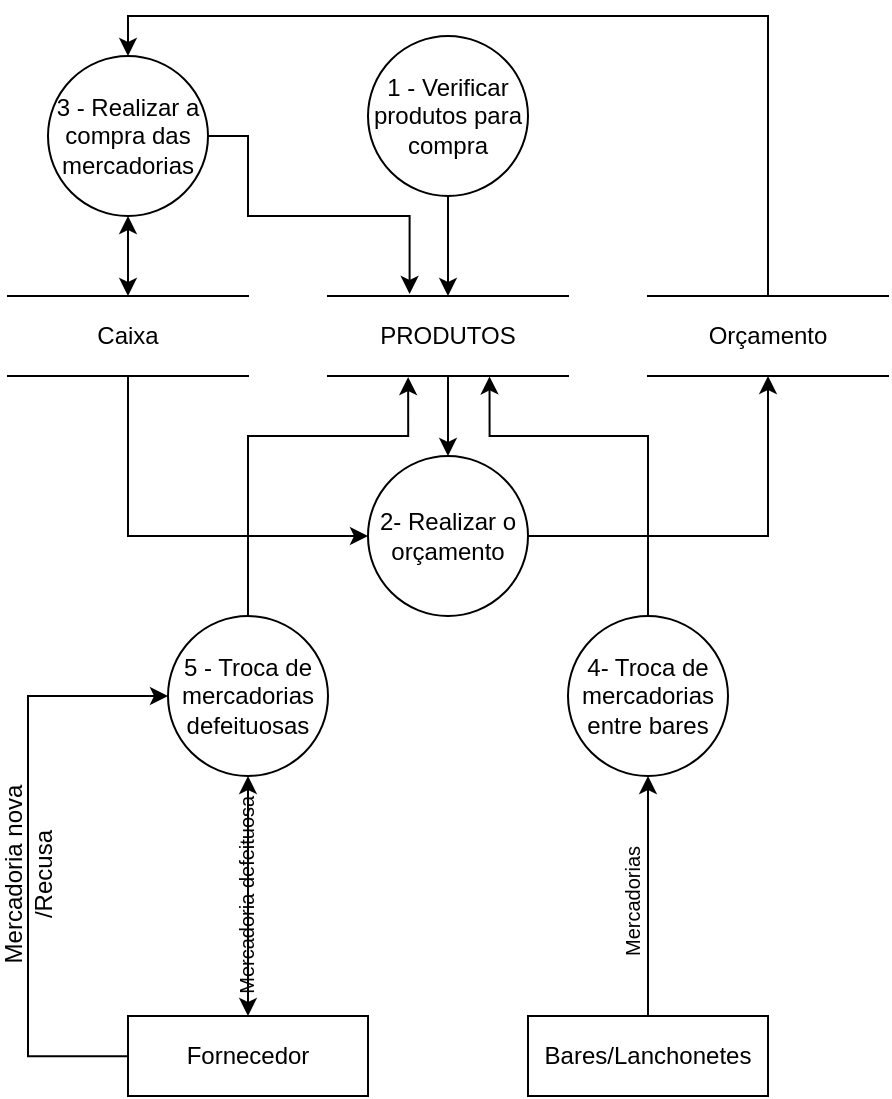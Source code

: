 <mxfile version="12.9.8" type="device"><diagram id="JR5-yKG_D1q2GUw1KWqf" name="Page-1"><mxGraphModel dx="1108" dy="433" grid="1" gridSize="10" guides="1" tooltips="1" connect="1" arrows="1" fold="1" page="1" pageScale="1" pageWidth="1169" pageHeight="827" math="0" shadow="0"><root><mxCell id="0"/><mxCell id="1" parent="0"/><mxCell id="veqbe7Npe6lUpJ3kkmxu-10" value="" style="edgeStyle=orthogonalEdgeStyle;rounded=0;orthogonalLoop=1;jettySize=auto;html=1;" parent="1" source="veqbe7Npe6lUpJ3kkmxu-1" target="veqbe7Npe6lUpJ3kkmxu-7" edge="1"><mxGeometry relative="1" as="geometry"/></mxCell><mxCell id="veqbe7Npe6lUpJ3kkmxu-1" value="&lt;font style=&quot;vertical-align: inherit&quot;&gt;&lt;font style=&quot;vertical-align: inherit&quot;&gt;1 - Verificar produtos para compra&lt;br&gt;&lt;/font&gt;&lt;/font&gt;" style="ellipse;whiteSpace=wrap;html=1;aspect=fixed;" parent="1" vertex="1"><mxGeometry x="500" y="190" width="80" height="80" as="geometry"/></mxCell><mxCell id="veqbe7Npe6lUpJ3kkmxu-15" value="" style="edgeStyle=orthogonalEdgeStyle;rounded=0;orthogonalLoop=1;jettySize=auto;html=1;entryX=0.5;entryY=1;entryDx=0;entryDy=0;" parent="1" source="veqbe7Npe6lUpJ3kkmxu-2" target="veqbe7Npe6lUpJ3kkmxu-8" edge="1"><mxGeometry relative="1" as="geometry"><mxPoint x="700" y="440" as="targetPoint"/></mxGeometry></mxCell><mxCell id="veqbe7Npe6lUpJ3kkmxu-2" value="&lt;font style=&quot;vertical-align: inherit&quot;&gt;&lt;font style=&quot;vertical-align: inherit&quot;&gt;2- Realizar o orçamento&lt;/font&gt;&lt;/font&gt;" style="ellipse;whiteSpace=wrap;html=1;aspect=fixed;" parent="1" vertex="1"><mxGeometry x="500" y="400" width="80" height="80" as="geometry"/></mxCell><mxCell id="veqbe7Npe6lUpJ3kkmxu-18" value="" style="edgeStyle=orthogonalEdgeStyle;rounded=0;orthogonalLoop=1;jettySize=auto;html=1;entryX=0.34;entryY=-0.025;entryDx=0;entryDy=0;entryPerimeter=0;exitX=1;exitY=0.5;exitDx=0;exitDy=0;" parent="1" source="veqbe7Npe6lUpJ3kkmxu-3" target="veqbe7Npe6lUpJ3kkmxu-7" edge="1"><mxGeometry relative="1" as="geometry"><Array as="points"><mxPoint x="440" y="240"/><mxPoint x="440" y="280"/><mxPoint x="521" y="280"/></Array></mxGeometry></mxCell><mxCell id="veqbe7Npe6lUpJ3kkmxu-3" value="&lt;font style=&quot;vertical-align: inherit&quot;&gt;&lt;font style=&quot;vertical-align: inherit&quot;&gt;3 - Realizar a compra das mercadorias&lt;/font&gt;&lt;/font&gt;" style="ellipse;whiteSpace=wrap;html=1;aspect=fixed;" parent="1" vertex="1"><mxGeometry x="340" y="200" width="80" height="80" as="geometry"/></mxCell><mxCell id="veqbe7Npe6lUpJ3kkmxu-22" value="" style="edgeStyle=orthogonalEdgeStyle;rounded=0;orthogonalLoop=1;jettySize=auto;html=1;startArrow=none;startFill=0;entryX=0.673;entryY=1.005;entryDx=0;entryDy=0;entryPerimeter=0;" parent="1" source="veqbe7Npe6lUpJ3kkmxu-4" target="veqbe7Npe6lUpJ3kkmxu-7" edge="1"><mxGeometry relative="1" as="geometry"><mxPoint x="640" y="380" as="targetPoint"/><Array as="points"><mxPoint x="640" y="390"/><mxPoint x="561" y="390"/></Array></mxGeometry></mxCell><mxCell id="veqbe7Npe6lUpJ3kkmxu-4" value="&lt;font style=&quot;vertical-align: inherit&quot;&gt;&lt;font style=&quot;vertical-align: inherit&quot;&gt;&lt;font style=&quot;vertical-align: inherit&quot;&gt;&lt;font style=&quot;vertical-align: inherit&quot;&gt;&lt;font style=&quot;vertical-align: inherit&quot;&gt;&lt;font style=&quot;vertical-align: inherit&quot;&gt;4- Troca de mercadorias entre bares&lt;/font&gt;&lt;/font&gt;&lt;/font&gt;&lt;/font&gt;&lt;/font&gt;&lt;/font&gt;" style="ellipse;whiteSpace=wrap;html=1;aspect=fixed;" parent="1" vertex="1"><mxGeometry x="600" y="480" width="80" height="80" as="geometry"/></mxCell><mxCell id="veqbe7Npe6lUpJ3kkmxu-25" value="" style="edgeStyle=orthogonalEdgeStyle;rounded=0;orthogonalLoop=1;jettySize=auto;html=1;startArrow=none;startFill=0;entryX=0.334;entryY=1.014;entryDx=0;entryDy=0;entryPerimeter=0;" parent="1" source="veqbe7Npe6lUpJ3kkmxu-5" target="veqbe7Npe6lUpJ3kkmxu-7" edge="1"><mxGeometry relative="1" as="geometry"><mxPoint x="440" y="380" as="targetPoint"/><Array as="points"><mxPoint x="440" y="390"/><mxPoint x="520" y="390"/></Array></mxGeometry></mxCell><mxCell id="veqbe7Npe6lUpJ3kkmxu-5" value="5 - Troca de mercadorias defeituosas" style="ellipse;whiteSpace=wrap;html=1;aspect=fixed;" parent="1" vertex="1"><mxGeometry x="400" y="480" width="80" height="80" as="geometry"/></mxCell><mxCell id="veqbe7Npe6lUpJ3kkmxu-13" value="" style="edgeStyle=orthogonalEdgeStyle;rounded=0;orthogonalLoop=1;jettySize=auto;html=1;" parent="1" source="veqbe7Npe6lUpJ3kkmxu-7" target="veqbe7Npe6lUpJ3kkmxu-2" edge="1"><mxGeometry relative="1" as="geometry"/></mxCell><mxCell id="veqbe7Npe6lUpJ3kkmxu-7" value="PRODUTOS" style="shape=partialRectangle;whiteSpace=wrap;html=1;left=0;right=0;fillColor=none;" parent="1" vertex="1"><mxGeometry x="480" y="320" width="120" height="40" as="geometry"/></mxCell><mxCell id="veqbe7Npe6lUpJ3kkmxu-20" value="" style="edgeStyle=orthogonalEdgeStyle;rounded=0;orthogonalLoop=1;jettySize=auto;html=1;startArrow=none;startFill=0;entryX=0.5;entryY=0;entryDx=0;entryDy=0;" parent="1" source="veqbe7Npe6lUpJ3kkmxu-8" target="veqbe7Npe6lUpJ3kkmxu-3" edge="1"><mxGeometry relative="1" as="geometry"><mxPoint x="380" y="170" as="targetPoint"/><Array as="points"><mxPoint x="700" y="180"/><mxPoint x="380" y="180"/></Array></mxGeometry></mxCell><mxCell id="veqbe7Npe6lUpJ3kkmxu-8" value="Orçamento" style="shape=partialRectangle;whiteSpace=wrap;html=1;left=0;right=0;fillColor=none;" parent="1" vertex="1"><mxGeometry x="640" y="320" width="120" height="40" as="geometry"/></mxCell><mxCell id="veqbe7Npe6lUpJ3kkmxu-12" value="" style="edgeStyle=orthogonalEdgeStyle;rounded=0;orthogonalLoop=1;jettySize=auto;html=1;entryX=0;entryY=0.5;entryDx=0;entryDy=0;" parent="1" source="veqbe7Npe6lUpJ3kkmxu-9" target="veqbe7Npe6lUpJ3kkmxu-2" edge="1"><mxGeometry relative="1" as="geometry"><mxPoint x="380" y="440" as="targetPoint"/><Array as="points"><mxPoint x="380" y="440"/></Array></mxGeometry></mxCell><mxCell id="veqbe7Npe6lUpJ3kkmxu-16" value="" style="edgeStyle=orthogonalEdgeStyle;rounded=0;orthogonalLoop=1;jettySize=auto;html=1;startArrow=classic;startFill=1;" parent="1" source="veqbe7Npe6lUpJ3kkmxu-3" target="veqbe7Npe6lUpJ3kkmxu-9" edge="1"><mxGeometry relative="1" as="geometry"/></mxCell><mxCell id="veqbe7Npe6lUpJ3kkmxu-9" value="Caixa" style="shape=partialRectangle;whiteSpace=wrap;html=1;left=0;right=0;fillColor=none;" parent="1" vertex="1"><mxGeometry x="320" y="320" width="120" height="40" as="geometry"/></mxCell><mxCell id="veqbe7Npe6lUpJ3kkmxu-27" value="" style="edgeStyle=orthogonalEdgeStyle;rounded=0;orthogonalLoop=1;jettySize=auto;html=1;startArrow=none;startFill=0;" parent="1" source="veqbe7Npe6lUpJ3kkmxu-26" target="veqbe7Npe6lUpJ3kkmxu-4" edge="1"><mxGeometry relative="1" as="geometry"/></mxCell><mxCell id="veqbe7Npe6lUpJ3kkmxu-26" value="Bares/Lanchonetes" style="rounded=0;whiteSpace=wrap;html=1;" parent="1" vertex="1"><mxGeometry x="580" y="680" width="120" height="40" as="geometry"/></mxCell><mxCell id="veqbe7Npe6lUpJ3kkmxu-33" value="" style="edgeStyle=orthogonalEdgeStyle;rounded=0;orthogonalLoop=1;jettySize=auto;html=1;startArrow=classic;startFill=1;" parent="1" source="veqbe7Npe6lUpJ3kkmxu-34" edge="1"><mxGeometry relative="1" as="geometry"><mxPoint x="440" y="560" as="targetPoint"/></mxGeometry></mxCell><mxCell id="veqbe7Npe6lUpJ3kkmxu-34" value="Fornecedor" style="rounded=0;whiteSpace=wrap;html=1;" parent="1" vertex="1"><mxGeometry x="380" y="680" width="120" height="40" as="geometry"/></mxCell><mxCell id="veqbe7Npe6lUpJ3kkmxu-35" value="Mercadoria defeituosa" style="text;html=1;strokeColor=none;fillColor=none;align=center;verticalAlign=middle;whiteSpace=wrap;rounded=0;rotation=-90;fontSize=10;" parent="1" vertex="1"><mxGeometry x="386.87" y="601.62" width="105" height="35.75" as="geometry"/></mxCell><mxCell id="veqbe7Npe6lUpJ3kkmxu-37" value="&lt;font style=&quot;font-size: 10px&quot;&gt;Mercadorias&lt;br style=&quot;font-size: 10px&quot;&gt;&lt;/font&gt;" style="text;html=1;strokeColor=none;fillColor=none;align=center;verticalAlign=middle;whiteSpace=wrap;rounded=0;rotation=-90;fontSize=10;" parent="1" vertex="1"><mxGeometry x="579" y="612.5" width="105" height="20" as="geometry"/></mxCell><mxCell id="KXPXj2zLTw6V5ffQ6uEd-1" value="" style="edgeStyle=orthogonalEdgeStyle;rounded=0;orthogonalLoop=1;jettySize=auto;html=1;entryX=0;entryY=0.5;entryDx=0;entryDy=0;" parent="1" target="veqbe7Npe6lUpJ3kkmxu-5" edge="1"><mxGeometry relative="1" as="geometry"><mxPoint x="340.0" y="580.05" as="targetPoint"/><Array as="points"><mxPoint x="330" y="700"/><mxPoint x="330" y="520"/></Array><mxPoint x="380.0" y="700.11" as="sourcePoint"/></mxGeometry></mxCell><mxCell id="KXPXj2zLTw6V5ffQ6uEd-2" value="Mercadoria nova&lt;br&gt;/Recusa" style="text;html=1;align=center;verticalAlign=middle;resizable=0;points=[];labelBackgroundColor=none;rotation=-90;" parent="KXPXj2zLTw6V5ffQ6uEd-1" vertex="1" connectable="0"><mxGeometry x="-0.037" relative="1" as="geometry"><mxPoint y="3.91" as="offset"/></mxGeometry></mxCell></root></mxGraphModel></diagram></mxfile>